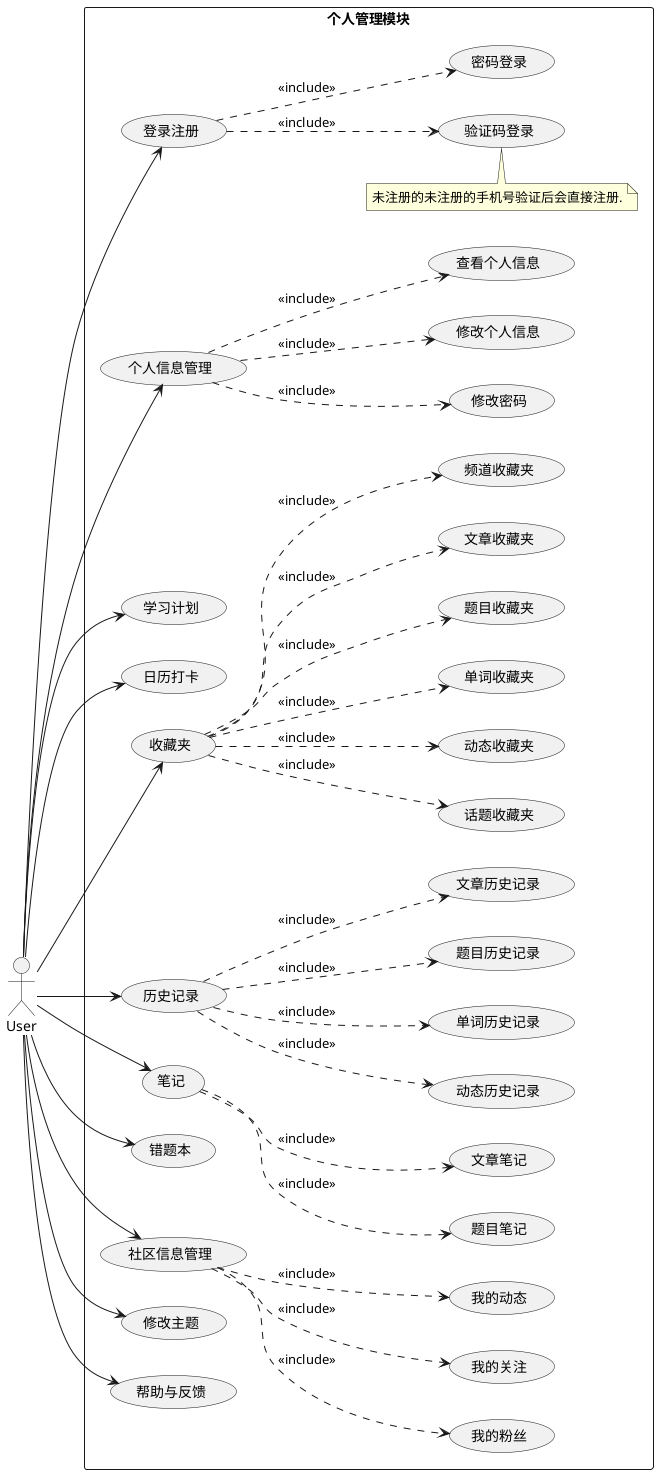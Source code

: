 @startuml
left to right direction
skinparam packageStyle rectangle
actor User
rectangle 个人管理模块 {
  User --> (登录注册)
  (登录注册) ..> (验证码登录) : <<include>>
  note top of (验证码登录) : 未注册的未注册的手机号验证后会直接注册.
  (登录注册) ..> (密码登录) : <<include>>
  User --> (个人信息管理)
  (个人信息管理) ..> (修改个人信息) : <<include>>
  (个人信息管理) ..> (查看个人信息) : <<include>>
  (个人信息管理) ..> (修改密码) : <<include>>
  User --> (学习计划)
  User --> (日历打卡)
  User --> (收藏夹)
  (收藏夹) ..> (文章收藏夹) : <<include>>
  (收藏夹) ..> (频道收藏夹) : <<include>>
  (收藏夹) ..> (话题收藏夹) : <<include>>
  (收藏夹) ..> (动态收藏夹) : <<include>>
  (收藏夹) ..> (单词收藏夹) : <<include>>
  (收藏夹) ..> (题目收藏夹) : <<include>>
  User --> (历史记录)
  (历史记录) ..> (动态历史记录) : <<include>>
  (历史记录) ..> (单词历史记录) : <<include>>
  (历史记录) ..> (题目历史记录) : <<include>>
  (历史记录) ..> (文章历史记录) : <<include>>
  User --> (笔记)
  (笔记) ..> (题目笔记) : <<include>>
  (笔记) ..> (文章笔记) : <<include>>
  User --> (错题本)
  User --> (社区信息管理)
  (社区信息管理) ..> (我的关注) : <<include>>
  (社区信息管理) ..> (我的动态) : <<include>>
  (社区信息管理) ..> (我的粉丝) : <<include>>
  User --> (修改主题)
  User --> (帮助与反馈)
}
@enduml
